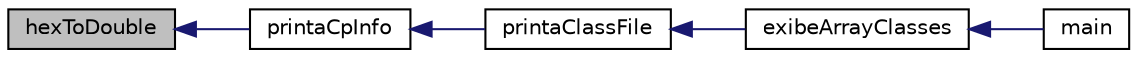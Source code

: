 digraph "hexToDouble"
{
 // INTERACTIVE_SVG=YES
  edge [fontname="Helvetica",fontsize="10",labelfontname="Helvetica",labelfontsize="10"];
  node [fontname="Helvetica",fontsize="10",shape=record];
  rankdir="LR";
  Node1 [label="hexToDouble",height=0.2,width=0.4,color="black", fillcolor="grey75", style="filled", fontcolor="black"];
  Node1 -> Node2 [dir="back",color="midnightblue",fontsize="10",style="solid",fontname="Helvetica"];
  Node2 [label="printaCpInfo",height=0.2,width=0.4,color="black", fillcolor="white", style="filled",URL="$exibidor_8h.html#a67b5fd7cd44ef75d0d99b04ec9212e16"];
  Node2 -> Node3 [dir="back",color="midnightblue",fontsize="10",style="solid",fontname="Helvetica"];
  Node3 [label="printaClassFile",height=0.2,width=0.4,color="black", fillcolor="white", style="filled",URL="$exibidor_8h.html#a157efd9bd041a04a6a6445a4fb44f3fb"];
  Node3 -> Node4 [dir="back",color="midnightblue",fontsize="10",style="solid",fontname="Helvetica"];
  Node4 [label="exibeArrayClasses",height=0.2,width=0.4,color="black", fillcolor="white", style="filled",URL="$main_8c.html#a4fb190a31887509a84011fe503d1583c"];
  Node4 -> Node5 [dir="back",color="midnightblue",fontsize="10",style="solid",fontname="Helvetica"];
  Node5 [label="main",height=0.2,width=0.4,color="black", fillcolor="white", style="filled",URL="$main_8c.html#a0ddf1224851353fc92bfbff6f499fa97"];
}
